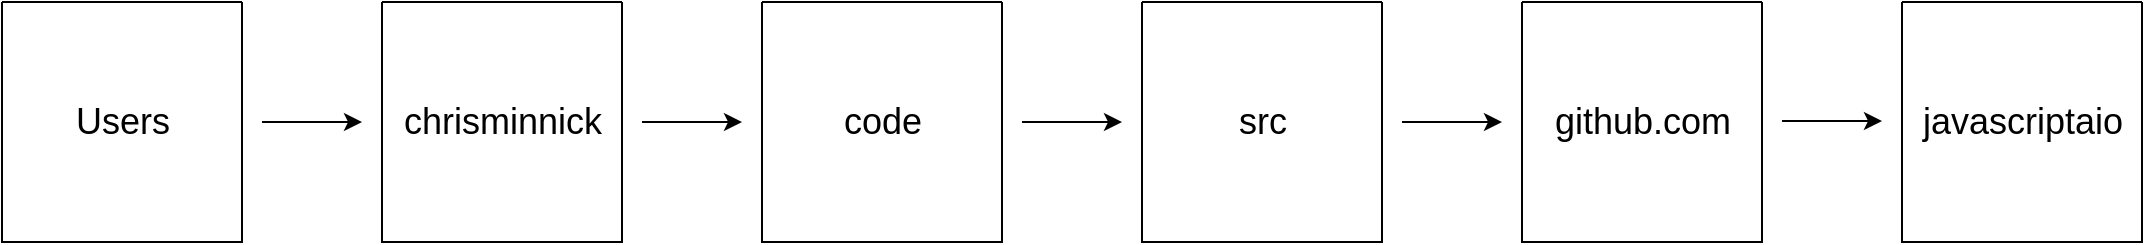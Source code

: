 <mxfile version="20.2.5" type="github">
  <diagram id="9cbhKFkHYGeOAWc36TkQ" name="Page-1">
    <mxGraphModel dx="1018" dy="602" grid="1" gridSize="10" guides="1" tooltips="1" connect="1" arrows="1" fold="1" page="1" pageScale="1" pageWidth="850" pageHeight="1100" math="0" shadow="0">
      <root>
        <mxCell id="0" />
        <mxCell id="1" parent="0" />
        <mxCell id="wHVp31n7A-_Si29yOLJJ-1" value="" style="swimlane;startSize=0;" vertex="1" parent="1">
          <mxGeometry x="30" y="60" width="120" height="120" as="geometry" />
        </mxCell>
        <mxCell id="wHVp31n7A-_Si29yOLJJ-2" value="&lt;font style=&quot;font-size: 18px;&quot;&gt;Users&lt;/font&gt;" style="text;html=1;align=center;verticalAlign=middle;resizable=0;points=[];autosize=1;strokeColor=none;fillColor=none;" vertex="1" parent="wHVp31n7A-_Si29yOLJJ-1">
          <mxGeometry x="25" y="40" width="70" height="40" as="geometry" />
        </mxCell>
        <mxCell id="wHVp31n7A-_Si29yOLJJ-3" value="" style="endArrow=classic;html=1;rounded=0;fontSize=18;" edge="1" parent="1">
          <mxGeometry width="50" height="50" relative="1" as="geometry">
            <mxPoint x="160" y="120" as="sourcePoint" />
            <mxPoint x="210" y="120" as="targetPoint" />
          </mxGeometry>
        </mxCell>
        <mxCell id="wHVp31n7A-_Si29yOLJJ-4" value="" style="swimlane;startSize=0;" vertex="1" parent="1">
          <mxGeometry x="220" y="60" width="120" height="120" as="geometry" />
        </mxCell>
        <mxCell id="wHVp31n7A-_Si29yOLJJ-5" value="&lt;font style=&quot;font-size: 18px;&quot;&gt;chrisminnick&lt;/font&gt;" style="text;html=1;align=center;verticalAlign=middle;resizable=0;points=[];autosize=1;strokeColor=none;fillColor=none;" vertex="1" parent="wHVp31n7A-_Si29yOLJJ-4">
          <mxGeometry y="40" width="120" height="40" as="geometry" />
        </mxCell>
        <mxCell id="wHVp31n7A-_Si29yOLJJ-6" value="" style="endArrow=classic;html=1;rounded=0;fontSize=18;" edge="1" parent="1">
          <mxGeometry width="50" height="50" relative="1" as="geometry">
            <mxPoint x="350" y="120" as="sourcePoint" />
            <mxPoint x="400" y="120" as="targetPoint" />
          </mxGeometry>
        </mxCell>
        <mxCell id="wHVp31n7A-_Si29yOLJJ-7" value="" style="swimlane;startSize=0;" vertex="1" parent="1">
          <mxGeometry x="410" y="60" width="120" height="120" as="geometry" />
        </mxCell>
        <mxCell id="wHVp31n7A-_Si29yOLJJ-8" value="&lt;font style=&quot;font-size: 18px;&quot;&gt;code&lt;/font&gt;" style="text;html=1;align=center;verticalAlign=middle;resizable=0;points=[];autosize=1;strokeColor=none;fillColor=none;" vertex="1" parent="wHVp31n7A-_Si29yOLJJ-7">
          <mxGeometry x="30" y="40" width="60" height="40" as="geometry" />
        </mxCell>
        <mxCell id="wHVp31n7A-_Si29yOLJJ-9" value="" style="endArrow=classic;html=1;rounded=0;fontSize=18;" edge="1" parent="1">
          <mxGeometry width="50" height="50" relative="1" as="geometry">
            <mxPoint x="540" y="120" as="sourcePoint" />
            <mxPoint x="590" y="120" as="targetPoint" />
          </mxGeometry>
        </mxCell>
        <mxCell id="wHVp31n7A-_Si29yOLJJ-10" value="" style="swimlane;startSize=0;" vertex="1" parent="1">
          <mxGeometry x="600" y="60" width="120" height="120" as="geometry" />
        </mxCell>
        <mxCell id="wHVp31n7A-_Si29yOLJJ-11" value="&lt;span style=&quot;font-size: 18px;&quot;&gt;src&lt;/span&gt;" style="text;html=1;align=center;verticalAlign=middle;resizable=0;points=[];autosize=1;strokeColor=none;fillColor=none;" vertex="1" parent="wHVp31n7A-_Si29yOLJJ-10">
          <mxGeometry x="35" y="40" width="50" height="40" as="geometry" />
        </mxCell>
        <mxCell id="wHVp31n7A-_Si29yOLJJ-12" value="" style="endArrow=classic;html=1;rounded=0;fontSize=18;" edge="1" parent="1">
          <mxGeometry width="50" height="50" relative="1" as="geometry">
            <mxPoint x="730" y="120" as="sourcePoint" />
            <mxPoint x="780" y="120" as="targetPoint" />
          </mxGeometry>
        </mxCell>
        <mxCell id="wHVp31n7A-_Si29yOLJJ-13" value="" style="swimlane;startSize=0;" vertex="1" parent="1">
          <mxGeometry x="790" y="60" width="120" height="120" as="geometry" />
        </mxCell>
        <mxCell id="wHVp31n7A-_Si29yOLJJ-14" value="&lt;font style=&quot;font-size: 18px;&quot;&gt;github.com&lt;/font&gt;" style="text;html=1;align=center;verticalAlign=middle;resizable=0;points=[];autosize=1;strokeColor=none;fillColor=none;" vertex="1" parent="wHVp31n7A-_Si29yOLJJ-13">
          <mxGeometry x="5" y="40" width="110" height="40" as="geometry" />
        </mxCell>
        <mxCell id="wHVp31n7A-_Si29yOLJJ-19" value="" style="endArrow=classic;html=1;rounded=0;fontSize=18;" edge="1" parent="1">
          <mxGeometry width="50" height="50" relative="1" as="geometry">
            <mxPoint x="920" y="119.5" as="sourcePoint" />
            <mxPoint x="970" y="119.5" as="targetPoint" />
          </mxGeometry>
        </mxCell>
        <mxCell id="wHVp31n7A-_Si29yOLJJ-20" value="" style="swimlane;startSize=0;" vertex="1" parent="1">
          <mxGeometry x="980" y="60" width="120" height="120" as="geometry" />
        </mxCell>
        <mxCell id="wHVp31n7A-_Si29yOLJJ-21" value="&lt;font style=&quot;font-size: 18px;&quot;&gt;javascriptaio&lt;/font&gt;" style="text;html=1;align=center;verticalAlign=middle;resizable=0;points=[];autosize=1;strokeColor=none;fillColor=none;" vertex="1" parent="wHVp31n7A-_Si29yOLJJ-20">
          <mxGeometry y="40" width="120" height="40" as="geometry" />
        </mxCell>
      </root>
    </mxGraphModel>
  </diagram>
</mxfile>
